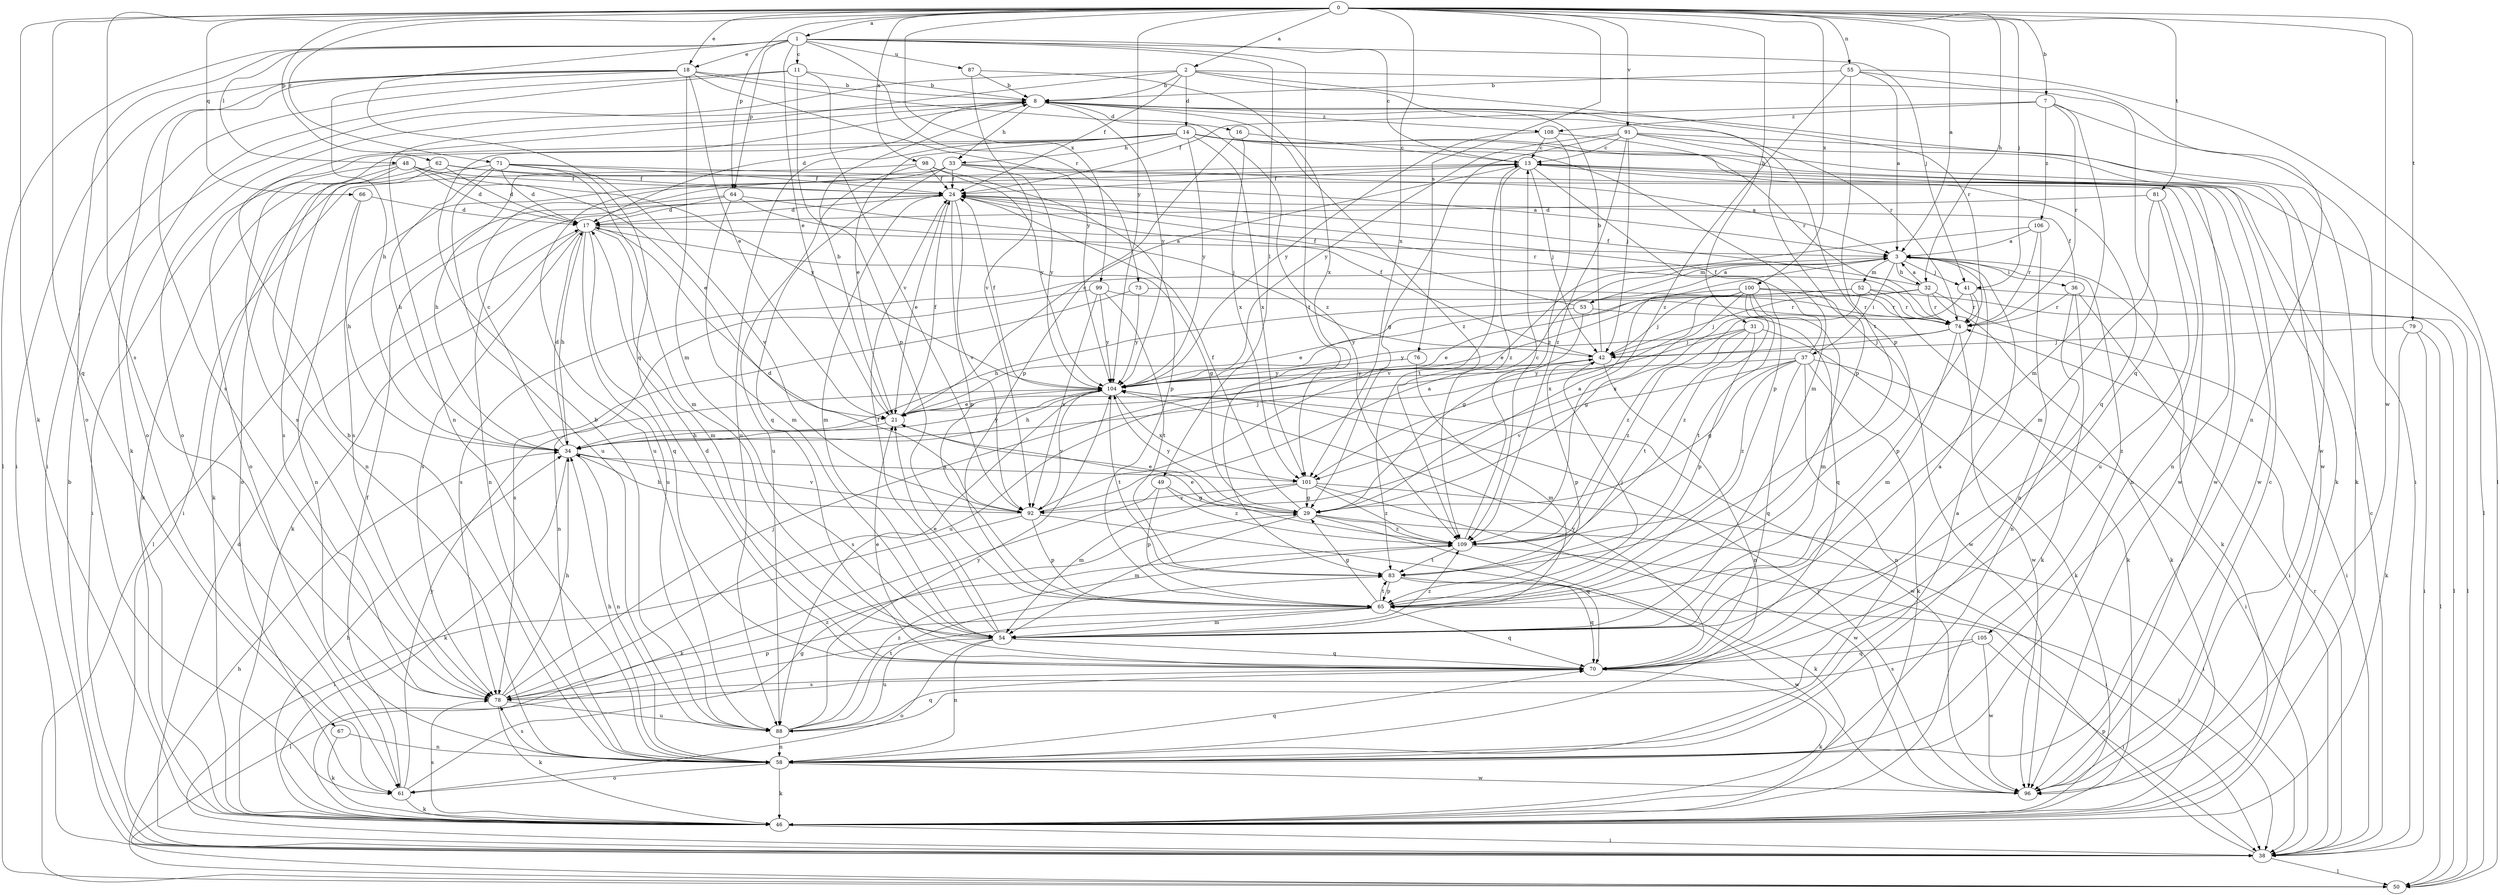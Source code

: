 strict digraph  {
0;
1;
2;
3;
7;
8;
11;
13;
14;
16;
17;
18;
21;
24;
29;
31;
32;
33;
34;
36;
37;
38;
41;
42;
46;
48;
49;
50;
52;
53;
54;
55;
58;
61;
62;
64;
65;
66;
67;
70;
71;
73;
74;
76;
78;
79;
81;
83;
87;
88;
91;
92;
96;
98;
99;
100;
101;
104;
105;
106;
108;
109;
0 -> 1  [label=a];
0 -> 2  [label=a];
0 -> 3  [label=a];
0 -> 7  [label=b];
0 -> 18  [label=e];
0 -> 31  [label=h];
0 -> 32  [label=h];
0 -> 41  [label=j];
0 -> 46  [label=k];
0 -> 55  [label=n];
0 -> 62  [label=p];
0 -> 64  [label=p];
0 -> 66  [label=q];
0 -> 67  [label=q];
0 -> 71  [label=r];
0 -> 76  [label=s];
0 -> 78  [label=s];
0 -> 79  [label=t];
0 -> 81  [label=t];
0 -> 91  [label=v];
0 -> 96  [label=w];
0 -> 98  [label=x];
0 -> 99  [label=x];
0 -> 100  [label=x];
0 -> 101  [label=x];
0 -> 104  [label=y];
1 -> 11  [label=c];
1 -> 13  [label=c];
1 -> 18  [label=e];
1 -> 21  [label=e];
1 -> 41  [label=j];
1 -> 48  [label=l];
1 -> 49  [label=l];
1 -> 50  [label=l];
1 -> 61  [label=o];
1 -> 64  [label=p];
1 -> 70  [label=q];
1 -> 73  [label=r];
1 -> 83  [label=t];
1 -> 87  [label=u];
2 -> 8  [label=b];
2 -> 14  [label=d];
2 -> 24  [label=f];
2 -> 58  [label=n];
2 -> 61  [label=o];
2 -> 65  [label=p];
2 -> 70  [label=q];
2 -> 74  [label=r];
3 -> 32  [label=h];
3 -> 36  [label=i];
3 -> 37  [label=i];
3 -> 41  [label=j];
3 -> 46  [label=k];
3 -> 52  [label=m];
3 -> 53  [label=m];
3 -> 78  [label=s];
3 -> 105  [label=z];
7 -> 24  [label=f];
7 -> 38  [label=i];
7 -> 54  [label=m];
7 -> 74  [label=r];
7 -> 106  [label=z];
7 -> 108  [label=z];
8 -> 16  [label=d];
8 -> 17  [label=d];
8 -> 33  [label=h];
8 -> 74  [label=r];
8 -> 96  [label=w];
8 -> 104  [label=y];
8 -> 108  [label=z];
8 -> 109  [label=z];
11 -> 8  [label=b];
11 -> 38  [label=i];
11 -> 61  [label=o];
11 -> 65  [label=p];
11 -> 92  [label=v];
13 -> 24  [label=f];
13 -> 42  [label=j];
13 -> 58  [label=n];
13 -> 65  [label=p];
13 -> 78  [label=s];
13 -> 83  [label=t];
13 -> 96  [label=w];
13 -> 109  [label=z];
14 -> 21  [label=e];
14 -> 33  [label=h];
14 -> 46  [label=k];
14 -> 50  [label=l];
14 -> 54  [label=m];
14 -> 61  [label=o];
14 -> 70  [label=q];
14 -> 78  [label=s];
14 -> 88  [label=u];
14 -> 101  [label=x];
14 -> 104  [label=y];
16 -> 13  [label=c];
16 -> 65  [label=p];
16 -> 101  [label=x];
17 -> 3  [label=a];
17 -> 29  [label=g];
17 -> 34  [label=h];
17 -> 46  [label=k];
17 -> 54  [label=m];
17 -> 70  [label=q];
17 -> 78  [label=s];
17 -> 88  [label=u];
18 -> 8  [label=b];
18 -> 21  [label=e];
18 -> 34  [label=h];
18 -> 38  [label=i];
18 -> 46  [label=k];
18 -> 54  [label=m];
18 -> 78  [label=s];
18 -> 104  [label=y];
18 -> 109  [label=z];
21 -> 8  [label=b];
21 -> 13  [label=c];
21 -> 24  [label=f];
21 -> 34  [label=h];
24 -> 17  [label=d];
24 -> 21  [label=e];
24 -> 54  [label=m];
24 -> 58  [label=n];
24 -> 65  [label=p];
24 -> 92  [label=v];
29 -> 3  [label=a];
29 -> 21  [label=e];
29 -> 24  [label=f];
29 -> 38  [label=i];
29 -> 46  [label=k];
29 -> 54  [label=m];
29 -> 104  [label=y];
29 -> 109  [label=z];
31 -> 42  [label=j];
31 -> 46  [label=k];
31 -> 65  [label=p];
31 -> 83  [label=t];
31 -> 88  [label=u];
31 -> 109  [label=z];
32 -> 3  [label=a];
32 -> 21  [label=e];
32 -> 24  [label=f];
32 -> 38  [label=i];
32 -> 42  [label=j];
32 -> 46  [label=k];
32 -> 74  [label=r];
33 -> 3  [label=a];
33 -> 24  [label=f];
33 -> 38  [label=i];
33 -> 70  [label=q];
33 -> 88  [label=u];
33 -> 96  [label=w];
33 -> 104  [label=y];
34 -> 13  [label=c];
34 -> 17  [label=d];
34 -> 42  [label=j];
34 -> 46  [label=k];
34 -> 58  [label=n];
34 -> 92  [label=v];
34 -> 101  [label=x];
34 -> 104  [label=y];
36 -> 24  [label=f];
36 -> 38  [label=i];
36 -> 46  [label=k];
36 -> 58  [label=n];
36 -> 74  [label=r];
37 -> 24  [label=f];
37 -> 29  [label=g];
37 -> 38  [label=i];
37 -> 46  [label=k];
37 -> 58  [label=n];
37 -> 70  [label=q];
37 -> 92  [label=v];
37 -> 104  [label=y];
37 -> 109  [label=z];
38 -> 8  [label=b];
38 -> 13  [label=c];
38 -> 17  [label=d];
38 -> 50  [label=l];
38 -> 65  [label=p];
38 -> 74  [label=r];
41 -> 50  [label=l];
41 -> 65  [label=p];
41 -> 74  [label=r];
41 -> 109  [label=z];
42 -> 8  [label=b];
42 -> 24  [label=f];
42 -> 58  [label=n];
42 -> 65  [label=p];
42 -> 104  [label=y];
46 -> 34  [label=h];
46 -> 38  [label=i];
46 -> 78  [label=s];
48 -> 17  [label=d];
48 -> 21  [label=e];
48 -> 24  [label=f];
48 -> 38  [label=i];
48 -> 46  [label=k];
48 -> 58  [label=n];
48 -> 104  [label=y];
49 -> 29  [label=g];
49 -> 46  [label=k];
49 -> 65  [label=p];
49 -> 109  [label=z];
50 -> 34  [label=h];
52 -> 21  [label=e];
52 -> 34  [label=h];
52 -> 46  [label=k];
52 -> 50  [label=l];
52 -> 74  [label=r];
52 -> 101  [label=x];
53 -> 3  [label=a];
53 -> 24  [label=f];
53 -> 29  [label=g];
53 -> 70  [label=q];
53 -> 104  [label=y];
54 -> 21  [label=e];
54 -> 24  [label=f];
54 -> 58  [label=n];
54 -> 61  [label=o];
54 -> 70  [label=q];
54 -> 88  [label=u];
54 -> 109  [label=z];
55 -> 3  [label=a];
55 -> 8  [label=b];
55 -> 50  [label=l];
55 -> 58  [label=n];
55 -> 83  [label=t];
55 -> 109  [label=z];
58 -> 3  [label=a];
58 -> 8  [label=b];
58 -> 34  [label=h];
58 -> 46  [label=k];
58 -> 61  [label=o];
58 -> 70  [label=q];
58 -> 78  [label=s];
58 -> 96  [label=w];
61 -> 24  [label=f];
61 -> 29  [label=g];
61 -> 46  [label=k];
61 -> 104  [label=y];
62 -> 3  [label=a];
62 -> 17  [label=d];
62 -> 24  [label=f];
62 -> 61  [label=o];
62 -> 78  [label=s];
64 -> 17  [label=d];
64 -> 42  [label=j];
64 -> 50  [label=l];
64 -> 54  [label=m];
64 -> 74  [label=r];
65 -> 29  [label=g];
65 -> 42  [label=j];
65 -> 50  [label=l];
65 -> 54  [label=m];
65 -> 70  [label=q];
65 -> 83  [label=t];
66 -> 17  [label=d];
66 -> 34  [label=h];
66 -> 58  [label=n];
67 -> 46  [label=k];
67 -> 58  [label=n];
70 -> 3  [label=a];
70 -> 17  [label=d];
70 -> 21  [label=e];
70 -> 46  [label=k];
70 -> 78  [label=s];
70 -> 104  [label=y];
71 -> 17  [label=d];
71 -> 24  [label=f];
71 -> 34  [label=h];
71 -> 46  [label=k];
71 -> 54  [label=m];
71 -> 88  [label=u];
71 -> 92  [label=v];
71 -> 96  [label=w];
73 -> 74  [label=r];
73 -> 78  [label=s];
73 -> 104  [label=y];
74 -> 42  [label=j];
74 -> 54  [label=m];
74 -> 96  [label=w];
74 -> 104  [label=y];
76 -> 54  [label=m];
76 -> 104  [label=y];
78 -> 34  [label=h];
78 -> 42  [label=j];
78 -> 46  [label=k];
78 -> 65  [label=p];
78 -> 88  [label=u];
78 -> 109  [label=z];
79 -> 38  [label=i];
79 -> 42  [label=j];
79 -> 46  [label=k];
79 -> 50  [label=l];
81 -> 17  [label=d];
81 -> 54  [label=m];
81 -> 58  [label=n];
81 -> 88  [label=u];
83 -> 65  [label=p];
83 -> 70  [label=q];
83 -> 96  [label=w];
87 -> 8  [label=b];
87 -> 92  [label=v];
87 -> 101  [label=x];
88 -> 8  [label=b];
88 -> 58  [label=n];
88 -> 70  [label=q];
88 -> 83  [label=t];
88 -> 104  [label=y];
88 -> 109  [label=z];
91 -> 13  [label=c];
91 -> 29  [label=g];
91 -> 42  [label=j];
91 -> 46  [label=k];
91 -> 65  [label=p];
91 -> 96  [label=w];
91 -> 104  [label=y];
91 -> 109  [label=z];
92 -> 3  [label=a];
92 -> 17  [label=d];
92 -> 34  [label=h];
92 -> 38  [label=i];
92 -> 65  [label=p];
92 -> 70  [label=q];
96 -> 13  [label=c];
96 -> 104  [label=y];
98 -> 24  [label=f];
98 -> 34  [label=h];
98 -> 65  [label=p];
98 -> 88  [label=u];
98 -> 104  [label=y];
99 -> 58  [label=n];
99 -> 74  [label=r];
99 -> 83  [label=t];
99 -> 92  [label=v];
99 -> 104  [label=y];
100 -> 21  [label=e];
100 -> 29  [label=g];
100 -> 42  [label=j];
100 -> 54  [label=m];
100 -> 74  [label=r];
100 -> 83  [label=t];
100 -> 96  [label=w];
100 -> 101  [label=x];
100 -> 109  [label=z];
101 -> 29  [label=g];
101 -> 38  [label=i];
101 -> 54  [label=m];
101 -> 92  [label=v];
101 -> 96  [label=w];
101 -> 109  [label=z];
104 -> 21  [label=e];
104 -> 24  [label=f];
104 -> 34  [label=h];
104 -> 78  [label=s];
104 -> 83  [label=t];
104 -> 92  [label=v];
104 -> 96  [label=w];
104 -> 101  [label=x];
105 -> 38  [label=i];
105 -> 70  [label=q];
105 -> 78  [label=s];
105 -> 96  [label=w];
106 -> 3  [label=a];
106 -> 58  [label=n];
106 -> 74  [label=r];
106 -> 92  [label=v];
108 -> 13  [label=c];
108 -> 74  [label=r];
108 -> 104  [label=y];
108 -> 109  [label=z];
109 -> 13  [label=c];
109 -> 21  [label=e];
109 -> 38  [label=i];
109 -> 83  [label=t];
}
